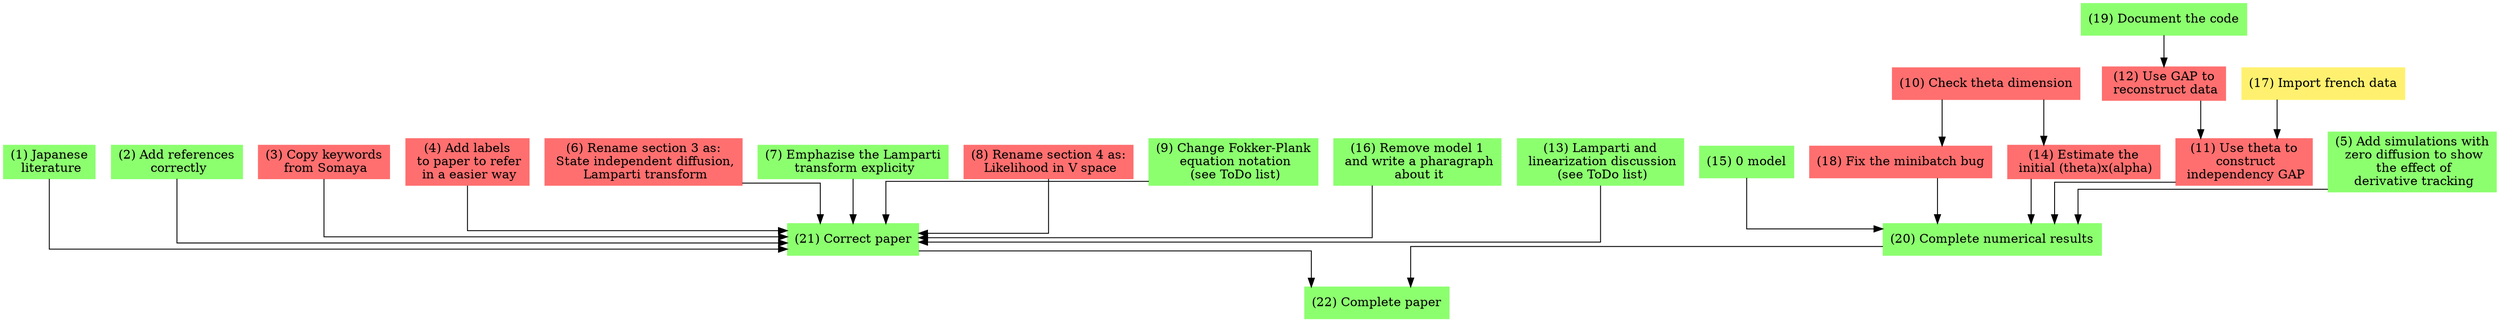 digraph prof {
	ratio = fill;
	splines=ortho;
	node [style=filled];
	P20 -> P22;
	P1  -> P21;
	P15 -> P20;
	P18 -> P20;
	P14 -> P20;
	P10 -> P18;
	P10 -> P14;
	P19 -> P12;
	P12 -> P11;
	P11 -> P20;
	P17 -> P11;
	P2  -> P21;
	P3  -> P21;
	P4  -> P21;
	P5  -> P20;
	P6  -> P21;
	P7  -> P21;
	P8  -> P21;
	P9  -> P21;
	P16 -> P21;
	P13 -> P21;
  P21 -> P22;

P1 [label="(1) Japanese\n literature", shape=box, color="0.300 0.563 1.000"];
P2 [label="(2) Add references\n correctly", shape=box, color="0.300 0.563 1.000"];
P3 [label="(3) Copy keywords\n from Somaya", shape=box, color="1.000 0.563 1.000"];
P4 [label="(4) Add labels\n to paper to refer\n in a easier way", shape=box, color="1.000 0.563 1.000"];
P5 [label="(5) Add simulations with\n zero diffusion to show\n the effect of\n derivative tracking", shape=box, color="0.300 0.563 1.000"];
P6 [label="(6) Rename section 3 as:\n State independent diffusion,\n Lamparti transform", shape=box, color="1.000 0.563 1.000"];
P7 [label="(7) Emphazise the Lamparti\n transform explicity", shape=box, color="0.300 0.563 1.000"];
P8 [label="(8) Rename section 4 as:\n Likelihood in V space", shape=box, color="1.000 0.563 1.000"];
P9 [label="(9) Change Fokker-Plank\n equation notation\n (see ToDo list)", shape=box, color="0.300 0.563 1.000"];
P10 [label="(10) Check theta dimension", shape=box, color="1.000 0.563 1.000"];
P11 [label="(11) Use theta to\n construct\n independency GAP", shape=box, color="1.000 0.563 1.000"];
P12 [label="(12) Use GAP to\n reconstruct data", shape=box, color="1.000 0.563 1.000"];
P13 [label="(13) Lamparti and\n linearization discussion\n (see ToDo list)", shape=box, color="0.300 0.563 1.000"];
P14 [label="(14) Estimate the\n initial (theta)x(alpha)", shape=box, color="1.00 0.563 1.000"];
P15 [label="(15) 0 model", shape=box, color="0.300 0.563 1.000"];
P16 [label="(16) Remove model 1\n and write a pharagraph\n about it", shape=box, color="0.300 0.563 1.000"];
P17 [label="(17) Import french data", shape=box, color="0.150 0.563 1.000"];
P18 [label="(18) Fix the minibatch bug", shape=box, color="1.000 0.563 1.000"];
P19 [label="(19) Document the code", shape=box, color="0.300 0.563 1.000"];
P20 [label="(20) Complete numerical results", shape=box, color="0.300 0.563 1.000"];
P21 [label="(21) Correct paper", shape=box, color="0.300 0.563 1.000"];
P22 [label="(22) Complete paper", shape=box, color="0.300 0.563 1.000"];
}
